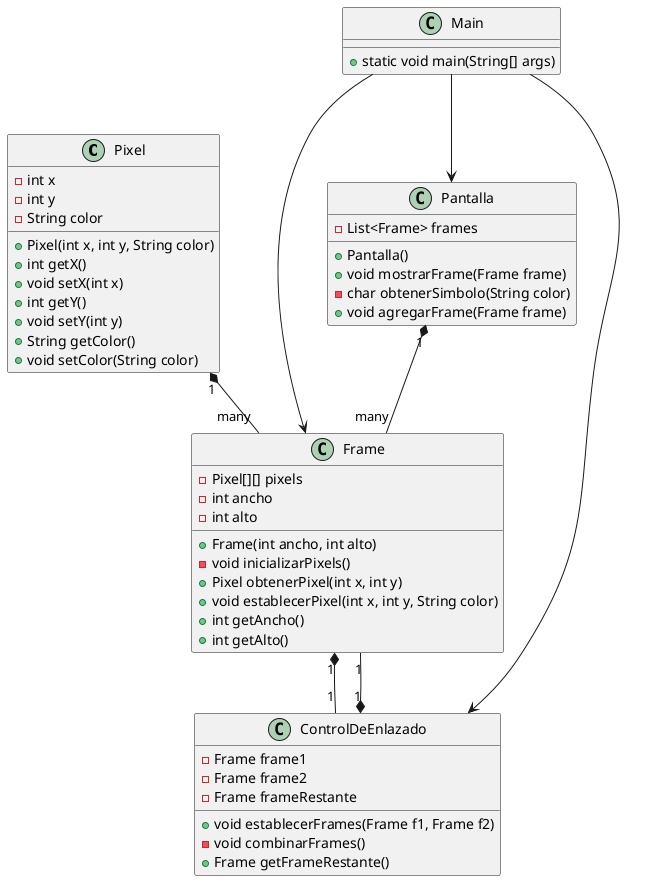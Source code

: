 @startuml Diagrama

class Pixel {
    - int x
    - int y
    - String color
    + Pixel(int x, int y, String color)
    + int getX()
    + void setX(int x)
    + int getY()
    + void setY(int y)
    + String getColor()
    + void setColor(String color)
}

class Frame {
    - Pixel[][] pixels
    - int ancho
    - int alto
    + Frame(int ancho, int alto)
    - void inicializarPixels()
    + Pixel obtenerPixel(int x, int y)
    + void establecerPixel(int x, int y, String color)
    + int getAncho()
    + int getAlto()
}

class ControlDeEnlazado {
    - Frame frame1
    - Frame frame2
    - Frame frameRestante
    + void establecerFrames(Frame f1, Frame f2)
    - void combinarFrames()
    + Frame getFrameRestante()
}

class Pantalla {
    - List<Frame> frames
    + Pantalla()
    + void mostrarFrame(Frame frame)
    - char obtenerSimbolo(String color)
    + void agregarFrame(Frame frame)
}

class Main {
    + static void main(String[] args)
}

Pixel "1" *-- "many" Frame
Frame "1" *-- "1" ControlDeEnlazado
ControlDeEnlazado "1" *-- "1" Frame
Pantalla "1" *-- "many" Frame
Main --> Frame
Main --> ControlDeEnlazado
Main --> Pantalla

@enduml